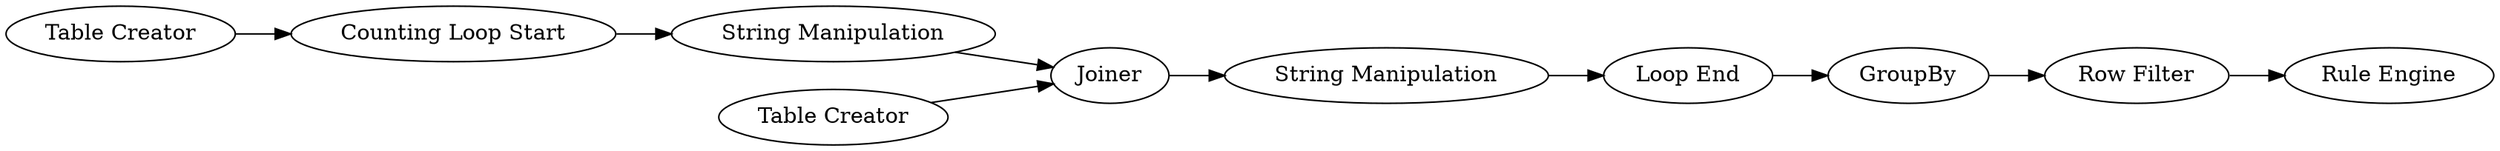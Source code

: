 digraph {
	53 -> 54
	43 -> 44
	37 -> 39
	41 -> 43
	44 -> 53
	33 -> 32
	32 -> 37
	39 -> 41
	40 -> 39
	43 [label="Loop End"]
	44 [label=GroupBy]
	41 [label="String Manipulation"]
	53 [label="Row Filter"]
	40 [label="Table Creator"]
	54 [label="Rule Engine"]
	39 [label=Joiner]
	33 [label="Table Creator"]
	32 [label="Counting Loop Start"]
	37 [label="String Manipulation"]
	rankdir=LR
}
